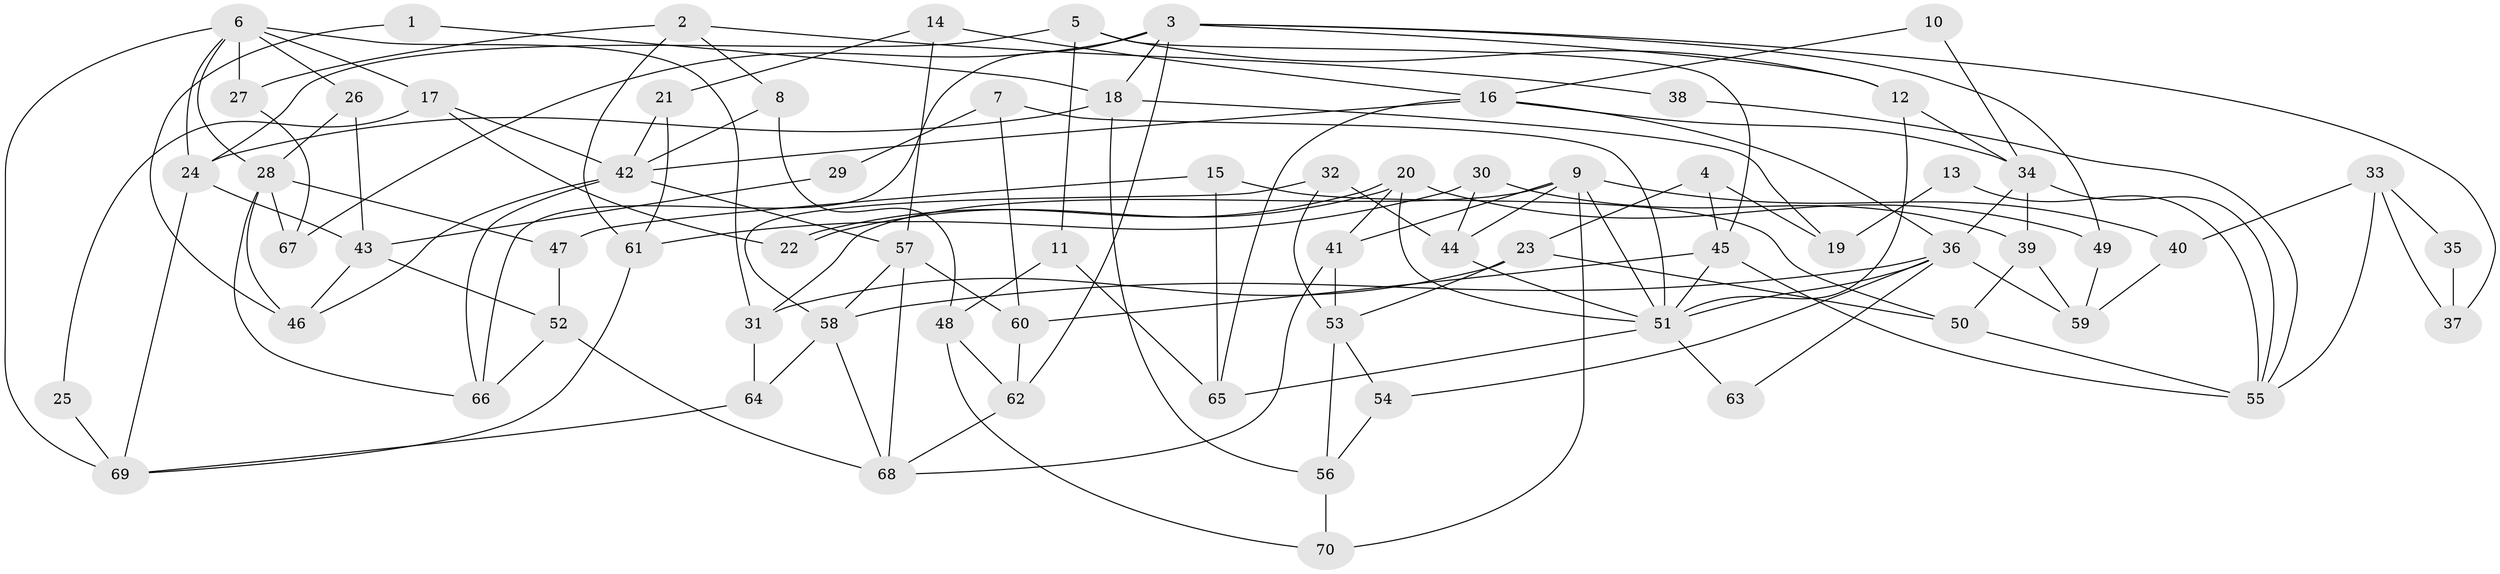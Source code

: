 // Generated by graph-tools (version 1.1) at 2025/11/02/27/25 16:11:21]
// undirected, 70 vertices, 140 edges
graph export_dot {
graph [start="1"]
  node [color=gray90,style=filled];
  1;
  2;
  3;
  4;
  5;
  6;
  7;
  8;
  9;
  10;
  11;
  12;
  13;
  14;
  15;
  16;
  17;
  18;
  19;
  20;
  21;
  22;
  23;
  24;
  25;
  26;
  27;
  28;
  29;
  30;
  31;
  32;
  33;
  34;
  35;
  36;
  37;
  38;
  39;
  40;
  41;
  42;
  43;
  44;
  45;
  46;
  47;
  48;
  49;
  50;
  51;
  52;
  53;
  54;
  55;
  56;
  57;
  58;
  59;
  60;
  61;
  62;
  63;
  64;
  65;
  66;
  67;
  68;
  69;
  70;
  1 -- 46;
  1 -- 18;
  2 -- 8;
  2 -- 61;
  2 -- 27;
  2 -- 38;
  3 -- 18;
  3 -- 62;
  3 -- 12;
  3 -- 37;
  3 -- 49;
  3 -- 66;
  3 -- 67;
  4 -- 23;
  4 -- 45;
  4 -- 19;
  5 -- 24;
  5 -- 12;
  5 -- 11;
  5 -- 45;
  6 -- 27;
  6 -- 31;
  6 -- 17;
  6 -- 24;
  6 -- 26;
  6 -- 28;
  6 -- 69;
  7 -- 60;
  7 -- 51;
  7 -- 29;
  8 -- 42;
  8 -- 48;
  9 -- 70;
  9 -- 41;
  9 -- 31;
  9 -- 40;
  9 -- 44;
  9 -- 51;
  10 -- 34;
  10 -- 16;
  11 -- 65;
  11 -- 48;
  12 -- 34;
  12 -- 51;
  13 -- 19;
  13 -- 55;
  14 -- 16;
  14 -- 57;
  14 -- 21;
  15 -- 47;
  15 -- 65;
  15 -- 50;
  16 -- 36;
  16 -- 42;
  16 -- 34;
  16 -- 65;
  17 -- 42;
  17 -- 22;
  17 -- 25;
  18 -- 24;
  18 -- 56;
  18 -- 19;
  20 -- 22;
  20 -- 22;
  20 -- 51;
  20 -- 41;
  20 -- 49;
  21 -- 61;
  21 -- 42;
  23 -- 50;
  23 -- 31;
  23 -- 53;
  24 -- 43;
  24 -- 69;
  25 -- 69;
  26 -- 28;
  26 -- 43;
  27 -- 67;
  28 -- 66;
  28 -- 46;
  28 -- 47;
  28 -- 67;
  29 -- 43;
  30 -- 39;
  30 -- 44;
  30 -- 61;
  31 -- 64;
  32 -- 58;
  32 -- 44;
  32 -- 53;
  33 -- 55;
  33 -- 40;
  33 -- 35;
  33 -- 37;
  34 -- 36;
  34 -- 39;
  34 -- 55;
  35 -- 37;
  36 -- 59;
  36 -- 51;
  36 -- 54;
  36 -- 58;
  36 -- 63;
  38 -- 55;
  39 -- 50;
  39 -- 59;
  40 -- 59;
  41 -- 53;
  41 -- 68;
  42 -- 46;
  42 -- 57;
  42 -- 66;
  43 -- 52;
  43 -- 46;
  44 -- 51;
  45 -- 51;
  45 -- 55;
  45 -- 60;
  47 -- 52;
  48 -- 62;
  48 -- 70;
  49 -- 59;
  50 -- 55;
  51 -- 63;
  51 -- 65;
  52 -- 66;
  52 -- 68;
  53 -- 54;
  53 -- 56;
  54 -- 56;
  56 -- 70;
  57 -- 58;
  57 -- 60;
  57 -- 68;
  58 -- 68;
  58 -- 64;
  60 -- 62;
  61 -- 69;
  62 -- 68;
  64 -- 69;
}
